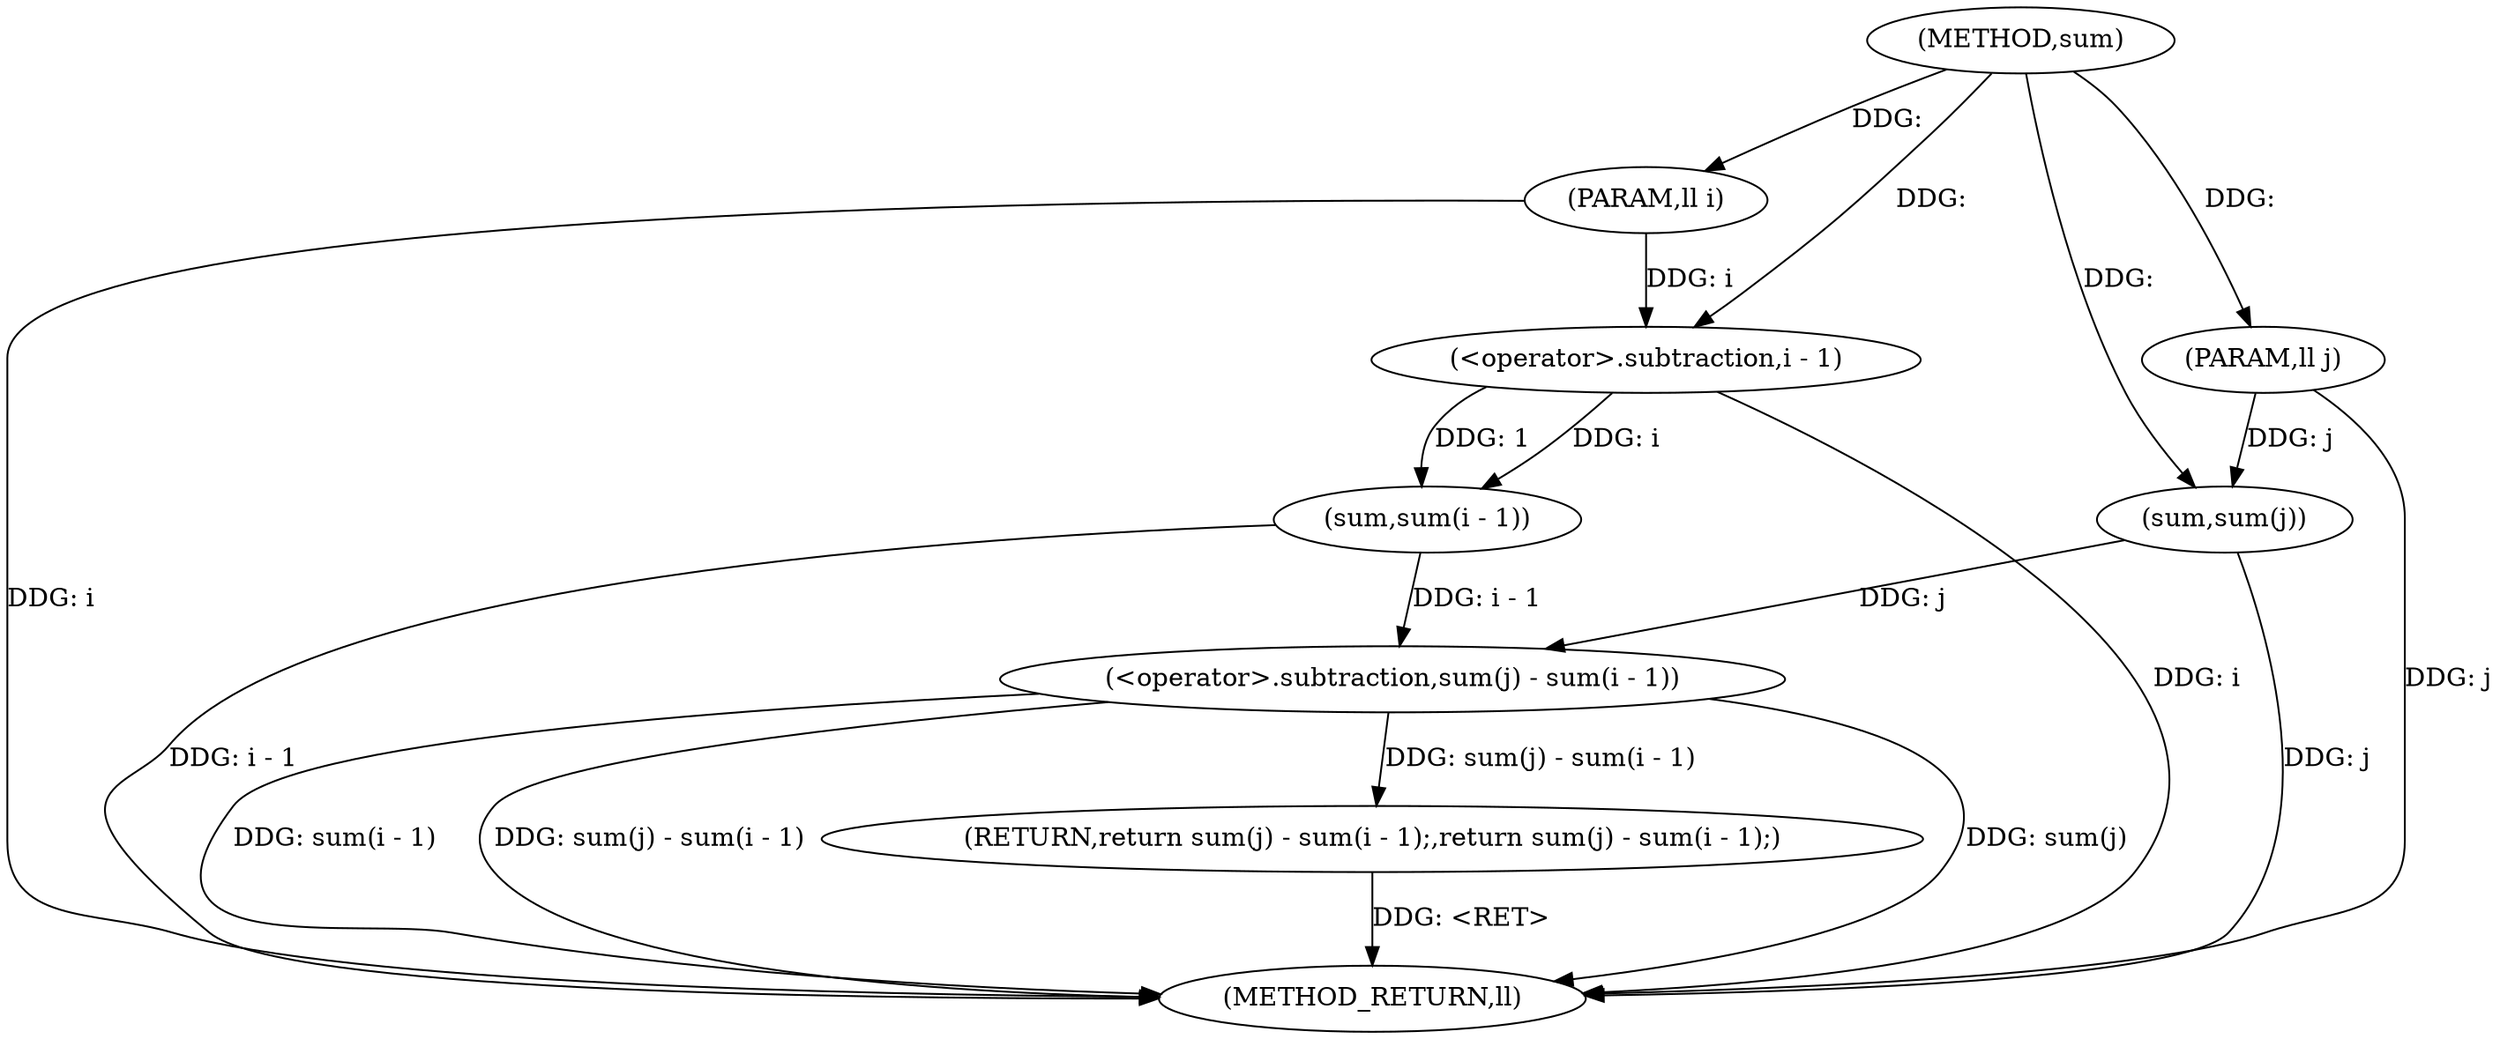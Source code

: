 digraph "sum" {  
"1000185" [label = "(METHOD,sum)" ]
"1000197" [label = "(METHOD_RETURN,ll)" ]
"1000186" [label = "(PARAM,ll i)" ]
"1000187" [label = "(PARAM,ll j)" ]
"1000189" [label = "(RETURN,return sum(j) - sum(i - 1);,return sum(j) - sum(i - 1);)" ]
"1000190" [label = "(<operator>.subtraction,sum(j) - sum(i - 1))" ]
"1000191" [label = "(sum,sum(j))" ]
"1000193" [label = "(sum,sum(i - 1))" ]
"1000194" [label = "(<operator>.subtraction,i - 1)" ]
  "1000186" -> "1000197"  [ label = "DDG: i"] 
  "1000187" -> "1000197"  [ label = "DDG: j"] 
  "1000191" -> "1000197"  [ label = "DDG: j"] 
  "1000190" -> "1000197"  [ label = "DDG: sum(j)"] 
  "1000194" -> "1000197"  [ label = "DDG: i"] 
  "1000193" -> "1000197"  [ label = "DDG: i - 1"] 
  "1000190" -> "1000197"  [ label = "DDG: sum(i - 1)"] 
  "1000190" -> "1000197"  [ label = "DDG: sum(j) - sum(i - 1)"] 
  "1000189" -> "1000197"  [ label = "DDG: <RET>"] 
  "1000185" -> "1000186"  [ label = "DDG: "] 
  "1000185" -> "1000187"  [ label = "DDG: "] 
  "1000190" -> "1000189"  [ label = "DDG: sum(j) - sum(i - 1)"] 
  "1000191" -> "1000190"  [ label = "DDG: j"] 
  "1000193" -> "1000190"  [ label = "DDG: i - 1"] 
  "1000187" -> "1000191"  [ label = "DDG: j"] 
  "1000185" -> "1000191"  [ label = "DDG: "] 
  "1000194" -> "1000193"  [ label = "DDG: i"] 
  "1000194" -> "1000193"  [ label = "DDG: 1"] 
  "1000186" -> "1000194"  [ label = "DDG: i"] 
  "1000185" -> "1000194"  [ label = "DDG: "] 
}
